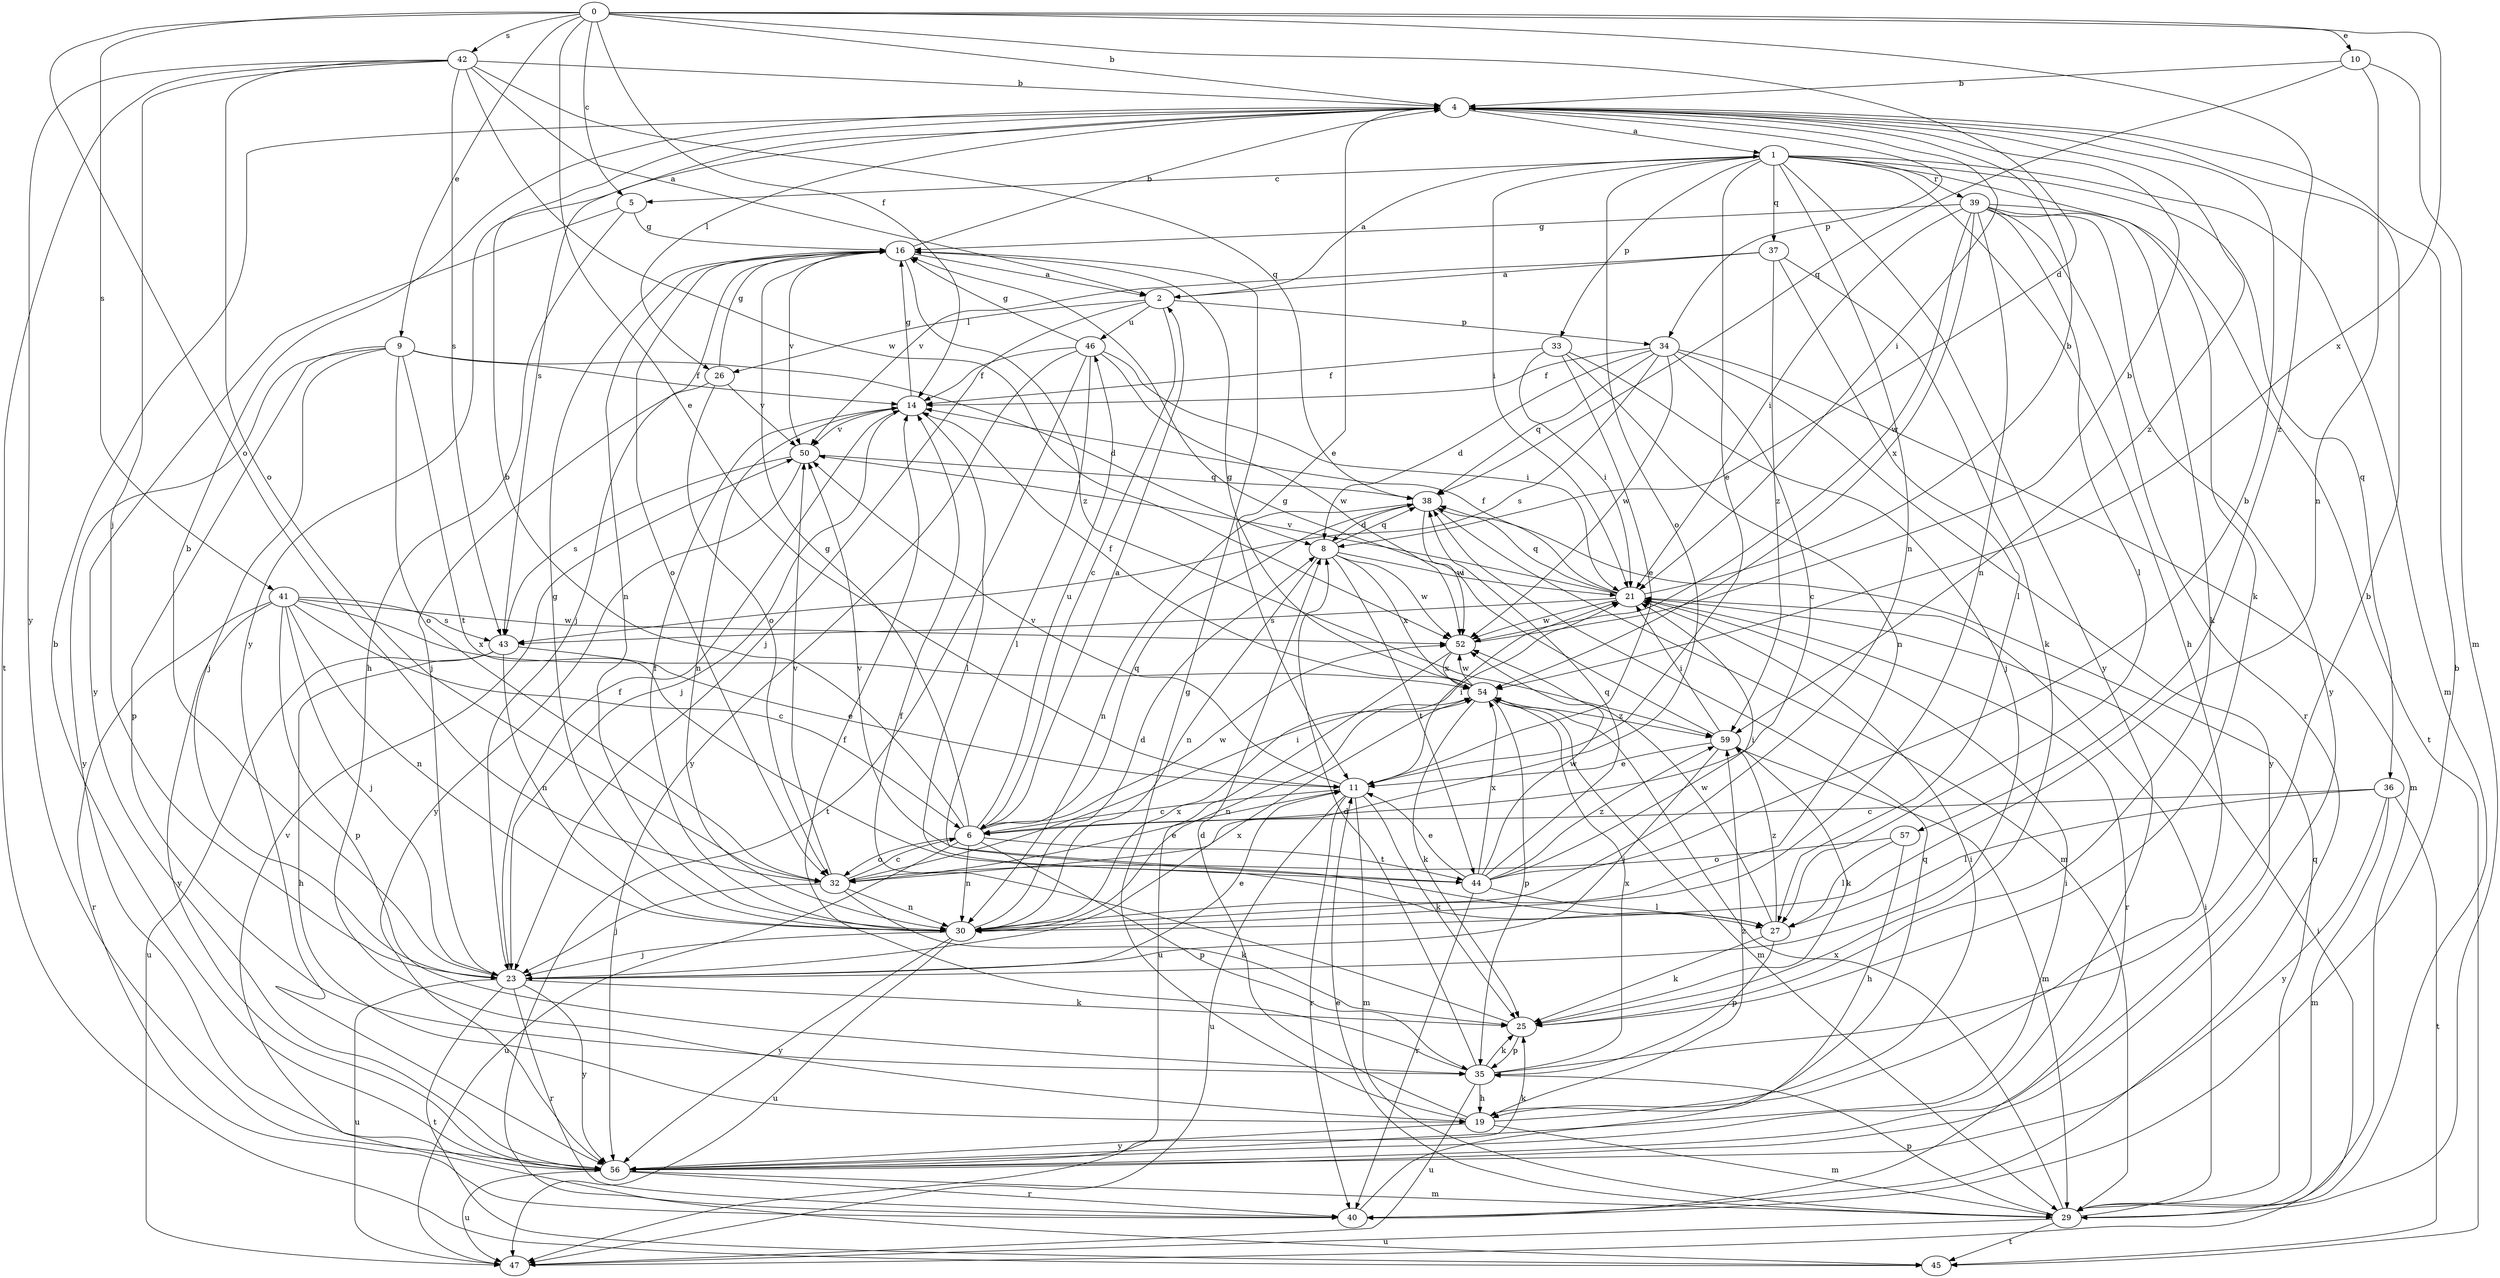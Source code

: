 strict digraph  {
0;
1;
2;
4;
5;
6;
8;
9;
10;
11;
14;
16;
19;
21;
23;
25;
26;
27;
29;
30;
32;
33;
34;
35;
36;
37;
38;
39;
40;
41;
42;
43;
44;
45;
46;
47;
50;
52;
54;
56;
57;
59;
0 -> 4  [label=b];
0 -> 5  [label=c];
0 -> 8  [label=d];
0 -> 9  [label=e];
0 -> 10  [label=e];
0 -> 11  [label=e];
0 -> 14  [label=f];
0 -> 32  [label=o];
0 -> 41  [label=s];
0 -> 42  [label=s];
0 -> 54  [label=x];
0 -> 57  [label=z];
1 -> 5  [label=c];
1 -> 11  [label=e];
1 -> 19  [label=h];
1 -> 21  [label=i];
1 -> 25  [label=k];
1 -> 29  [label=m];
1 -> 30  [label=n];
1 -> 32  [label=o];
1 -> 33  [label=p];
1 -> 36  [label=q];
1 -> 37  [label=q];
1 -> 39  [label=r];
1 -> 56  [label=y];
2 -> 1  [label=a];
2 -> 6  [label=c];
2 -> 23  [label=j];
2 -> 26  [label=l];
2 -> 34  [label=p];
2 -> 46  [label=u];
4 -> 1  [label=a];
4 -> 11  [label=e];
4 -> 21  [label=i];
4 -> 26  [label=l];
4 -> 34  [label=p];
4 -> 43  [label=s];
4 -> 56  [label=y];
4 -> 59  [label=z];
5 -> 16  [label=g];
5 -> 19  [label=h];
5 -> 56  [label=y];
6 -> 2  [label=a];
6 -> 4  [label=b];
6 -> 16  [label=g];
6 -> 30  [label=n];
6 -> 32  [label=o];
6 -> 35  [label=p];
6 -> 38  [label=q];
6 -> 44  [label=t];
6 -> 46  [label=u];
6 -> 47  [label=u];
6 -> 52  [label=w];
8 -> 21  [label=i];
8 -> 30  [label=n];
8 -> 38  [label=q];
8 -> 44  [label=t];
8 -> 52  [label=w];
8 -> 54  [label=x];
9 -> 8  [label=d];
9 -> 14  [label=f];
9 -> 23  [label=j];
9 -> 32  [label=o];
9 -> 35  [label=p];
9 -> 44  [label=t];
9 -> 56  [label=y];
10 -> 4  [label=b];
10 -> 29  [label=m];
10 -> 30  [label=n];
10 -> 38  [label=q];
11 -> 6  [label=c];
11 -> 21  [label=i];
11 -> 25  [label=k];
11 -> 29  [label=m];
11 -> 40  [label=r];
11 -> 47  [label=u];
11 -> 50  [label=v];
14 -> 16  [label=g];
14 -> 23  [label=j];
14 -> 27  [label=l];
14 -> 30  [label=n];
14 -> 50  [label=v];
16 -> 2  [label=a];
16 -> 4  [label=b];
16 -> 23  [label=j];
16 -> 30  [label=n];
16 -> 32  [label=o];
16 -> 50  [label=v];
16 -> 59  [label=z];
19 -> 8  [label=d];
19 -> 16  [label=g];
19 -> 21  [label=i];
19 -> 29  [label=m];
19 -> 56  [label=y];
19 -> 59  [label=z];
21 -> 4  [label=b];
21 -> 14  [label=f];
21 -> 38  [label=q];
21 -> 40  [label=r];
21 -> 43  [label=s];
21 -> 50  [label=v];
21 -> 52  [label=w];
23 -> 4  [label=b];
23 -> 11  [label=e];
23 -> 14  [label=f];
23 -> 25  [label=k];
23 -> 40  [label=r];
23 -> 45  [label=t];
23 -> 47  [label=u];
23 -> 54  [label=x];
23 -> 56  [label=y];
25 -> 14  [label=f];
25 -> 35  [label=p];
26 -> 16  [label=g];
26 -> 23  [label=j];
26 -> 32  [label=o];
26 -> 50  [label=v];
27 -> 25  [label=k];
27 -> 35  [label=p];
27 -> 52  [label=w];
27 -> 59  [label=z];
29 -> 11  [label=e];
29 -> 21  [label=i];
29 -> 35  [label=p];
29 -> 38  [label=q];
29 -> 45  [label=t];
29 -> 47  [label=u];
29 -> 54  [label=x];
30 -> 8  [label=d];
30 -> 14  [label=f];
30 -> 16  [label=g];
30 -> 23  [label=j];
30 -> 47  [label=u];
30 -> 54  [label=x];
30 -> 56  [label=y];
32 -> 6  [label=c];
32 -> 11  [label=e];
32 -> 21  [label=i];
32 -> 23  [label=j];
32 -> 25  [label=k];
32 -> 30  [label=n];
32 -> 50  [label=v];
33 -> 11  [label=e];
33 -> 14  [label=f];
33 -> 21  [label=i];
33 -> 23  [label=j];
33 -> 30  [label=n];
34 -> 6  [label=c];
34 -> 8  [label=d];
34 -> 14  [label=f];
34 -> 29  [label=m];
34 -> 38  [label=q];
34 -> 43  [label=s];
34 -> 52  [label=w];
34 -> 56  [label=y];
35 -> 4  [label=b];
35 -> 8  [label=d];
35 -> 14  [label=f];
35 -> 19  [label=h];
35 -> 25  [label=k];
35 -> 47  [label=u];
35 -> 54  [label=x];
36 -> 6  [label=c];
36 -> 27  [label=l];
36 -> 29  [label=m];
36 -> 45  [label=t];
36 -> 56  [label=y];
37 -> 2  [label=a];
37 -> 25  [label=k];
37 -> 27  [label=l];
37 -> 50  [label=v];
37 -> 59  [label=z];
38 -> 8  [label=d];
38 -> 29  [label=m];
38 -> 30  [label=n];
38 -> 52  [label=w];
39 -> 16  [label=g];
39 -> 21  [label=i];
39 -> 25  [label=k];
39 -> 27  [label=l];
39 -> 30  [label=n];
39 -> 40  [label=r];
39 -> 45  [label=t];
39 -> 52  [label=w];
39 -> 54  [label=x];
39 -> 56  [label=y];
40 -> 4  [label=b];
40 -> 38  [label=q];
40 -> 50  [label=v];
41 -> 6  [label=c];
41 -> 23  [label=j];
41 -> 30  [label=n];
41 -> 35  [label=p];
41 -> 40  [label=r];
41 -> 43  [label=s];
41 -> 52  [label=w];
41 -> 54  [label=x];
41 -> 56  [label=y];
42 -> 2  [label=a];
42 -> 4  [label=b];
42 -> 23  [label=j];
42 -> 32  [label=o];
42 -> 38  [label=q];
42 -> 43  [label=s];
42 -> 45  [label=t];
42 -> 52  [label=w];
42 -> 56  [label=y];
43 -> 11  [label=e];
43 -> 19  [label=h];
43 -> 30  [label=n];
43 -> 47  [label=u];
44 -> 4  [label=b];
44 -> 11  [label=e];
44 -> 21  [label=i];
44 -> 27  [label=l];
44 -> 38  [label=q];
44 -> 40  [label=r];
44 -> 50  [label=v];
44 -> 52  [label=w];
44 -> 54  [label=x];
44 -> 59  [label=z];
46 -> 14  [label=f];
46 -> 16  [label=g];
46 -> 21  [label=i];
46 -> 27  [label=l];
46 -> 45  [label=t];
46 -> 52  [label=w];
46 -> 56  [label=y];
47 -> 21  [label=i];
50 -> 38  [label=q];
50 -> 43  [label=s];
50 -> 56  [label=y];
52 -> 4  [label=b];
52 -> 47  [label=u];
52 -> 54  [label=x];
54 -> 14  [label=f];
54 -> 16  [label=g];
54 -> 25  [label=k];
54 -> 29  [label=m];
54 -> 30  [label=n];
54 -> 35  [label=p];
54 -> 52  [label=w];
54 -> 59  [label=z];
56 -> 4  [label=b];
56 -> 21  [label=i];
56 -> 25  [label=k];
56 -> 29  [label=m];
56 -> 40  [label=r];
56 -> 47  [label=u];
57 -> 19  [label=h];
57 -> 27  [label=l];
57 -> 32  [label=o];
59 -> 11  [label=e];
59 -> 16  [label=g];
59 -> 21  [label=i];
59 -> 23  [label=j];
59 -> 25  [label=k];
59 -> 29  [label=m];
}
